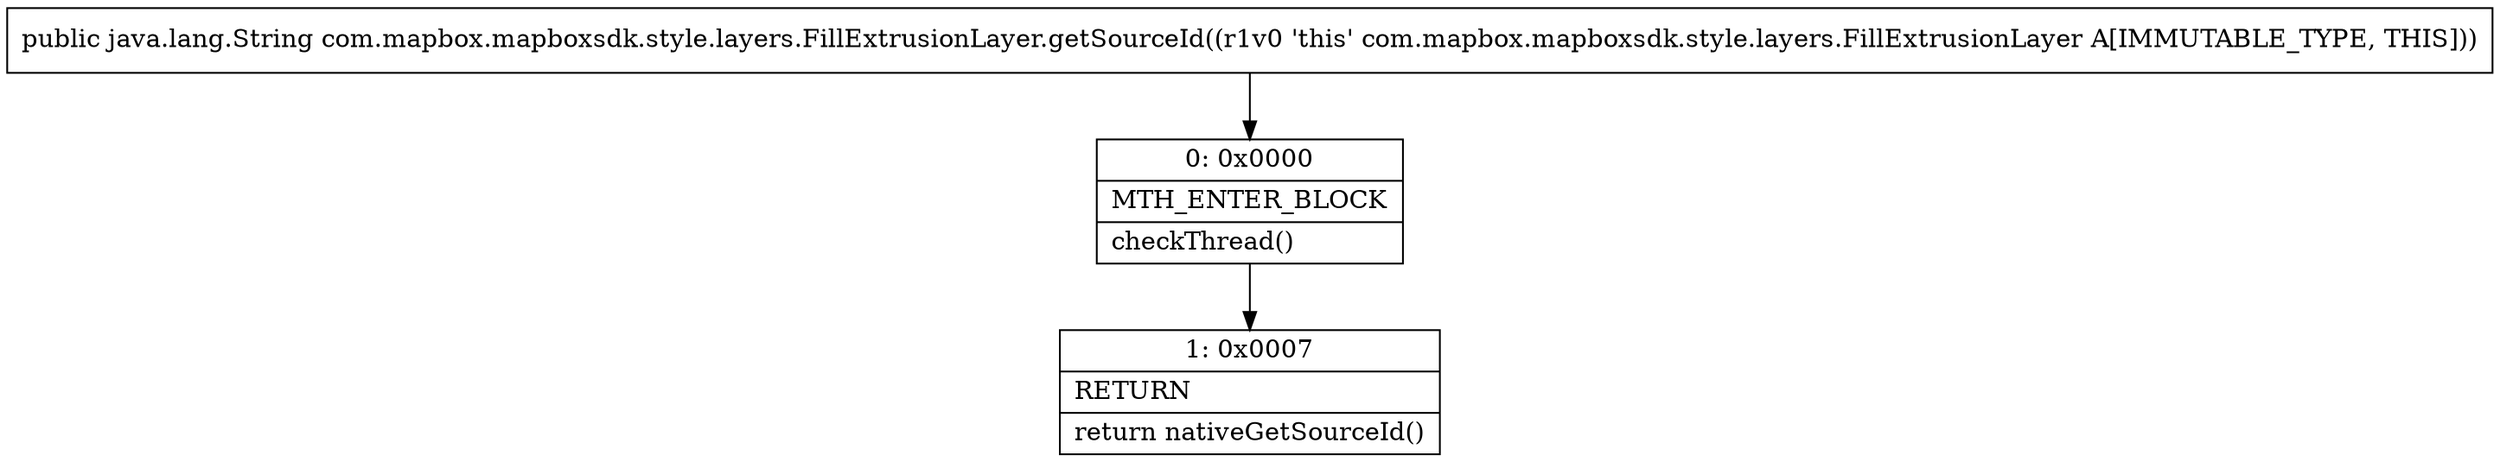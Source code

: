 digraph "CFG forcom.mapbox.mapboxsdk.style.layers.FillExtrusionLayer.getSourceId()Ljava\/lang\/String;" {
Node_0 [shape=record,label="{0\:\ 0x0000|MTH_ENTER_BLOCK\l|checkThread()\l}"];
Node_1 [shape=record,label="{1\:\ 0x0007|RETURN\l|return nativeGetSourceId()\l}"];
MethodNode[shape=record,label="{public java.lang.String com.mapbox.mapboxsdk.style.layers.FillExtrusionLayer.getSourceId((r1v0 'this' com.mapbox.mapboxsdk.style.layers.FillExtrusionLayer A[IMMUTABLE_TYPE, THIS])) }"];
MethodNode -> Node_0;
Node_0 -> Node_1;
}

